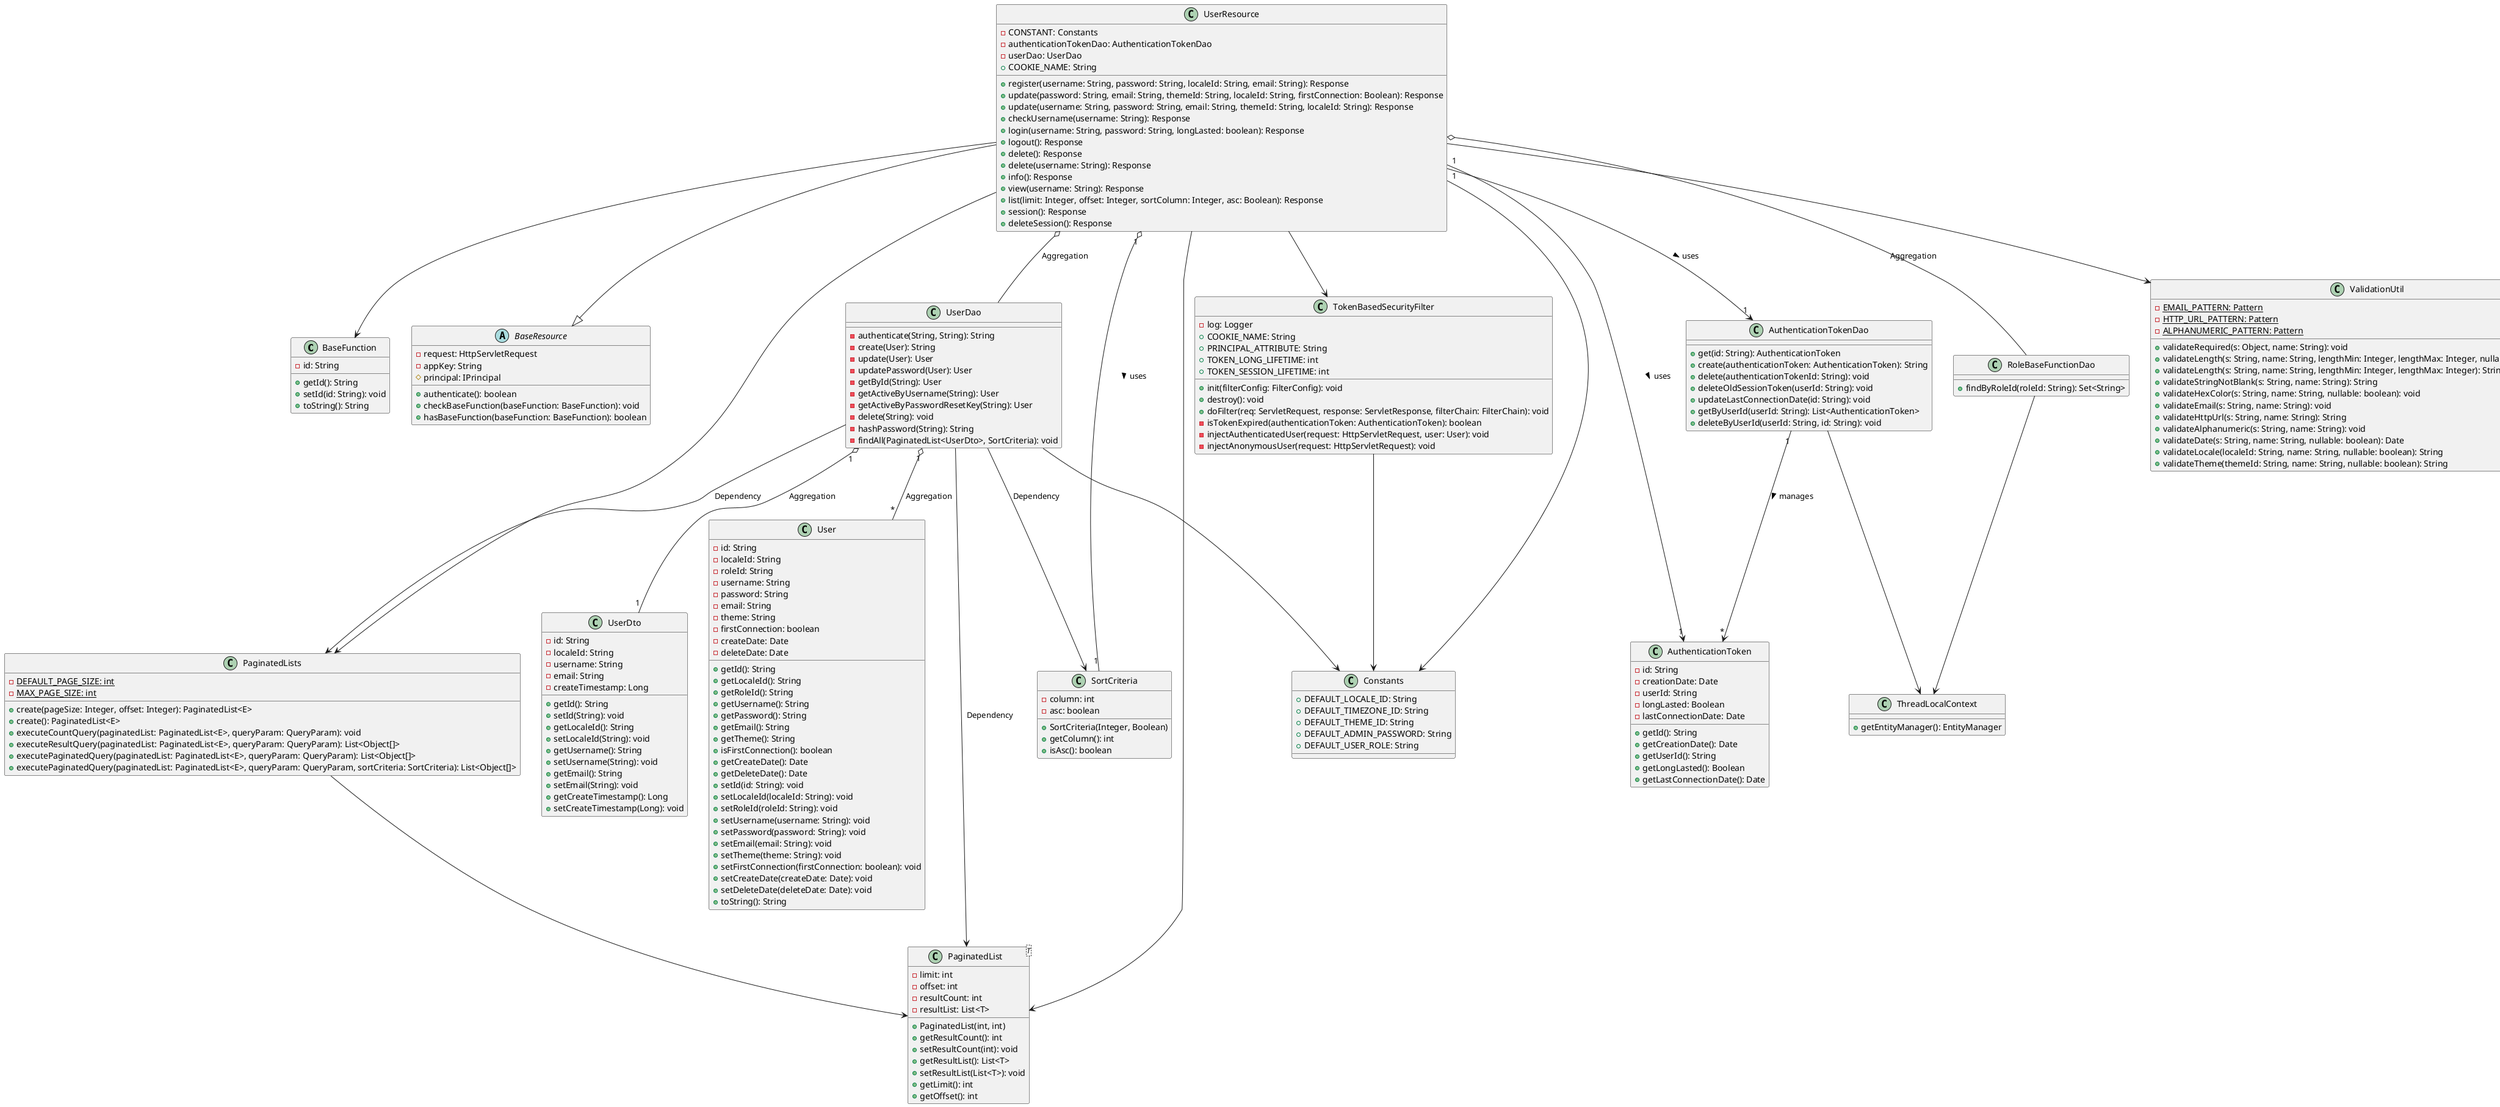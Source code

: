 @startuml User

class BaseFunction {
    - id: String
    + getId(): String
    + setId(id: String): void
    + toString(): String
}

abstract class BaseResource {
    - request: HttpServletRequest
    - appKey: String
    # principal: IPrincipal
    + authenticate(): boolean
    + checkBaseFunction(baseFunction: BaseFunction): void
    + hasBaseFunction(baseFunction: BaseFunction): boolean
}

class User {
  - id: String
  - localeId: String
  - roleId: String
  - username: String
  - password: String
  - email: String
  - theme: String
  - firstConnection: boolean
  - createDate: Date
  - deleteDate: Date
  + getId(): String
  + getLocaleId(): String
  + getRoleId(): String
  + getUsername(): String
  + getPassword(): String
  + getEmail(): String
  + getTheme(): String
  + isFirstConnection(): boolean
  + getCreateDate(): Date
  + getDeleteDate(): Date
  + setId(id: String): void
  + setLocaleId(localeId: String): void
  + setRoleId(roleId: String): void
  + setUsername(username: String): void
  + setPassword(password: String): void
  + setEmail(email: String): void
  + setTheme(theme: String): void
  + setFirstConnection(firstConnection: boolean): void
  + setCreateDate(createDate: Date): void
  + setDeleteDate(deleteDate: Date): void
  + toString(): String
}

class UserDao {
  - authenticate(String, String): String
  - create(User): String
  - update(User): User
  - updatePassword(User): User
  - getById(String): User
  - getActiveByUsername(String): User
  - getActiveByPasswordResetKey(String): User
  - delete(String): void
  - hashPassword(String): String
  - findAll(PaginatedList<UserDto>, SortCriteria): void
}

class UserDto {
  - id: String
  - localeId: String
  - username: String
  - email: String
  - createTimestamp: Long

  + getId(): String
  + setId(String): void
  + getLocaleId(): String
  + setLocaleId(String): void
  + getUsername(): String
  + setUsername(String): void
  + getEmail(): String
  + setEmail(String): void
  + getCreateTimestamp(): Long
  + setCreateTimestamp(Long): void
}

class AuthenticationTokenDao {
    +get(id: String): AuthenticationToken
    +create(authenticationToken: AuthenticationToken): String
    +delete(authenticationTokenId: String): void
    +deleteOldSessionToken(userId: String): void
    +updateLastConnectionDate(id: String): void
    +getByUserId(userId: String): List<AuthenticationToken>
    +deleteByUserId(userId: String, id: String): void
}

class AuthenticationToken {
    -id: String
    -creationDate: Date
    -userId: String
    -longLasted: Boolean
    -lastConnectionDate: Date
    +getId(): String
    +getCreationDate(): Date
    +getUserId(): String
    +getLongLasted(): Boolean
    +getLastConnectionDate(): Date
}

class RoleBaseFunctionDao {
    +findByRoleId(roleId: String): Set<String>
}

class ThreadLocalContext {
    +getEntityManager(): EntityManager
}

class ValidationUtil {
  {static} -EMAIL_PATTERN: Pattern
  {static} -HTTP_URL_PATTERN: Pattern
  {static} -ALPHANUMERIC_PATTERN: Pattern
  + validateRequired(s: Object, name: String): void
  + validateLength(s: String, name: String, lengthMin: Integer, lengthMax: Integer, nullable: boolean): String
  + validateLength(s: String, name: String, lengthMin: Integer, lengthMax: Integer): String
  + validateStringNotBlank(s: String, name: String): String
  + validateHexColor(s: String, name: String, nullable: boolean): void
  + validateEmail(s: String, name: String): void
  + validateHttpUrl(s: String, name: String): String
  + validateAlphanumeric(s: String, name: String): void
  + validateDate(s: String, name: String, nullable: boolean): Date
  + validateLocale(localeId: String, name: String, nullable: boolean): String
  + validateTheme(themeId: String, name: String, nullable: boolean): String
}

class TokenBasedSecurityFilter {
    -log: Logger
    +COOKIE_NAME: String
    +PRINCIPAL_ATTRIBUTE: String
    +TOKEN_LONG_LIFETIME: int
    +TOKEN_SESSION_LIFETIME: int
    +init(filterConfig: FilterConfig): void
    +destroy(): void
    +doFilter(req: ServletRequest, response: ServletResponse, filterChain: FilterChain): void
    -isTokenExpired(authenticationToken: AuthenticationToken): boolean
    -injectAuthenticatedUser(request: HttpServletRequest, user: User): void
    -injectAnonymousUser(request: HttpServletRequest): void
}

class SortCriteria {
  - column: int
  - asc: boolean

  + SortCriteria(Integer, Boolean)
  + getColumn(): int
  + isAsc(): boolean
}

class PaginatedList<T> {
  - limit: int
  - offset: int
  - resultCount: int
  - resultList: List<T>

  + PaginatedList(int, int)
  + getResultCount(): int
  + setResultCount(int): void
  + getResultList(): List<T>
  + setResultList(List<T>): void
  + getLimit(): int
  + getOffset(): int
}

class PaginatedLists {
    {static} -DEFAULT_PAGE_SIZE: int
    {static} -MAX_PAGE_SIZE: int
    + create(pageSize: Integer, offset: Integer): PaginatedList<E>
    + create(): PaginatedList<E>
    + executeCountQuery(paginatedList: PaginatedList<E>, queryParam: QueryParam): void
    + executeResultQuery(paginatedList: PaginatedList<E>, queryParam: QueryParam): List<Object[]>
    + executePaginatedQuery(paginatedList: PaginatedList<E>, queryParam: QueryParam): List<Object[]>
    + executePaginatedQuery(paginatedList: PaginatedList<E>, queryParam: QueryParam, sortCriteria: SortCriteria): List<Object[]>
}

class UserResource {
    -CONSTANT: Constants
    -authenticationTokenDao: AuthenticationTokenDao
    -userDao: UserDao
    +COOKIE_NAME: String
    +register(username: String, password: String, localeId: String, email: String): Response
    +update(password: String, email: String, themeId: String, localeId: String, firstConnection: Boolean): Response
    +update(username: String, password: String, email: String, themeId: String, localeId: String): Response
    +checkUsername(username: String): Response
    +login(username: String, password: String, longLasted: boolean): Response
    +logout(): Response
    +delete(): Response
    +delete(username: String): Response
    +info(): Response
    +view(username: String): Response
    +list(limit: Integer, offset: Integer, sortColumn: Integer, asc: Boolean): Response
    +session(): Response
    +deleteSession(): Response
}

class Constants {
    +DEFAULT_LOCALE_ID: String
    +DEFAULT_TIMEZONE_ID: String
    +DEFAULT_THEME_ID: String
    +DEFAULT_ADMIN_PASSWORD: String
    +DEFAULT_USER_ROLE: String
}


UserDao "1" o-- "*" User : Aggregation
UserDao --> SortCriteria : Dependency
UserDao --> PaginatedList : Dependency
UserDao --> PaginatedLists : Dependency
UserDao "1" o-- "1" UserDto : Aggregation
UserDao --> Constants

UserResource --|> BaseResource
UserResource --> ValidationUtil
UserResource o-- UserDao : Aggregation
UserResource "1" --> "1" AuthenticationToken : uses >
UserResource "1" --> "1" AuthenticationTokenDao : uses >
UserResource --> BaseFunction
UserResource o-- RoleBaseFunctionDao : Aggregation
UserResource --> TokenBasedSecurityFilter
UserResource --> PaginatedList
UserResource --> PaginatedLists
UserResource --> Constants
UserResource "1" o-- "1" SortCriteria : uses >

AuthenticationTokenDao --> ThreadLocalContext
AuthenticationTokenDao "1" --> "*" AuthenticationToken : manages >

RoleBaseFunctionDao --> ThreadLocalContext

TokenBasedSecurityFilter --> Constants

PaginatedLists --> PaginatedList

' ' Inheritance
' BaseResource <|-- UserResource

' ' Associations
' AuthenticationToken "1" --> "1" User : belongs to >
' UserDao ..> ThreadLocalContext : uses >
' UserDao ..> ValidationUtil : uses >
' UserResource ..> ValidationUtil : uses >
' TokenBasedSecurityFilter "1" --> "1" AuthenticationTokenDao : uses >

' ' Aggregations and Compositions
' UserResource "1" o-- "1" TokenBasedSecurityFilter : contains >
' PaginatedLists "1" o-- "*" PaginatedList : creates >
' UserResource "1" o-- "1" SortCriteria : uses >

@enduml